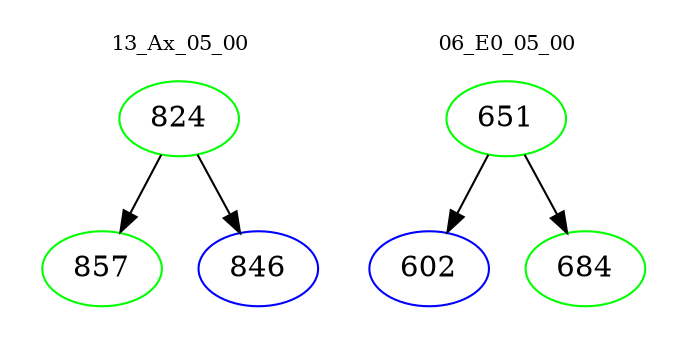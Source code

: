 digraph{
subgraph cluster_0 {
color = white
label = "13_Ax_05_00";
fontsize=10;
T0_824 [label="824", color="green"]
T0_824 -> T0_857 [color="black"]
T0_857 [label="857", color="green"]
T0_824 -> T0_846 [color="black"]
T0_846 [label="846", color="blue"]
}
subgraph cluster_1 {
color = white
label = "06_E0_05_00";
fontsize=10;
T1_651 [label="651", color="green"]
T1_651 -> T1_602 [color="black"]
T1_602 [label="602", color="blue"]
T1_651 -> T1_684 [color="black"]
T1_684 [label="684", color="green"]
}
}

